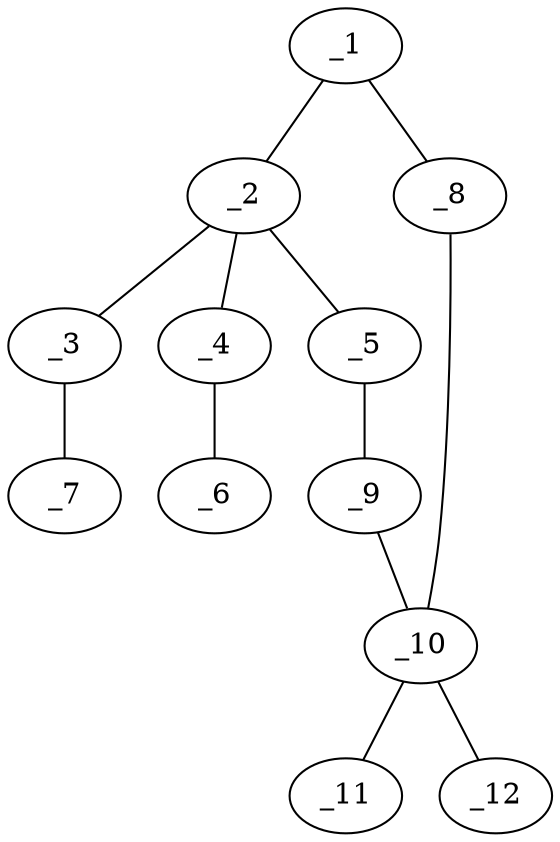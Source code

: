 graph molid650609 {
	_1	 [charge=0,
		chem=1,
		symbol="C  ",
		x="4.366",
		y="0.5"];
	_2	 [charge=0,
		chem=1,
		symbol="C  ",
		x="3.5",
		y=1];
	_1 -- _2	 [valence=1];
	_8	 [charge=0,
		chem=2,
		symbol="O  ",
		x="4.366",
		y="-0.5"];
	_1 -- _8	 [valence=1];
	_3	 [charge=0,
		chem=1,
		symbol="C  ",
		x=3,
		y="1.866"];
	_2 -- _3	 [valence=1];
	_4	 [charge=0,
		chem=1,
		symbol="C  ",
		x=4,
		y="1.866"];
	_2 -- _4	 [valence=1];
	_5	 [charge=0,
		chem=1,
		symbol="C  ",
		x="2.634",
		y="0.5"];
	_2 -- _5	 [valence=1];
	_7	 [charge=0,
		chem=2,
		symbol="O  ",
		x=2,
		y="1.866"];
	_3 -- _7	 [valence=1];
	_6	 [charge=0,
		chem=2,
		symbol="O  ",
		x=5,
		y="1.866"];
	_4 -- _6	 [valence=1];
	_9	 [charge=0,
		chem=2,
		symbol="O  ",
		x="2.634",
		y="-0.5"];
	_5 -- _9	 [valence=1];
	_10	 [charge=0,
		chem=1,
		symbol="C  ",
		x="3.5",
		y="-1"];
	_8 -- _10	 [valence=1];
	_9 -- _10	 [valence=1];
	_11	 [charge=0,
		chem=1,
		symbol="C  ",
		x=4,
		y="-1.866"];
	_10 -- _11	 [valence=1];
	_12	 [charge=0,
		chem=1,
		symbol="C  ",
		x=3,
		y="-1.866"];
	_10 -- _12	 [valence=1];
}
